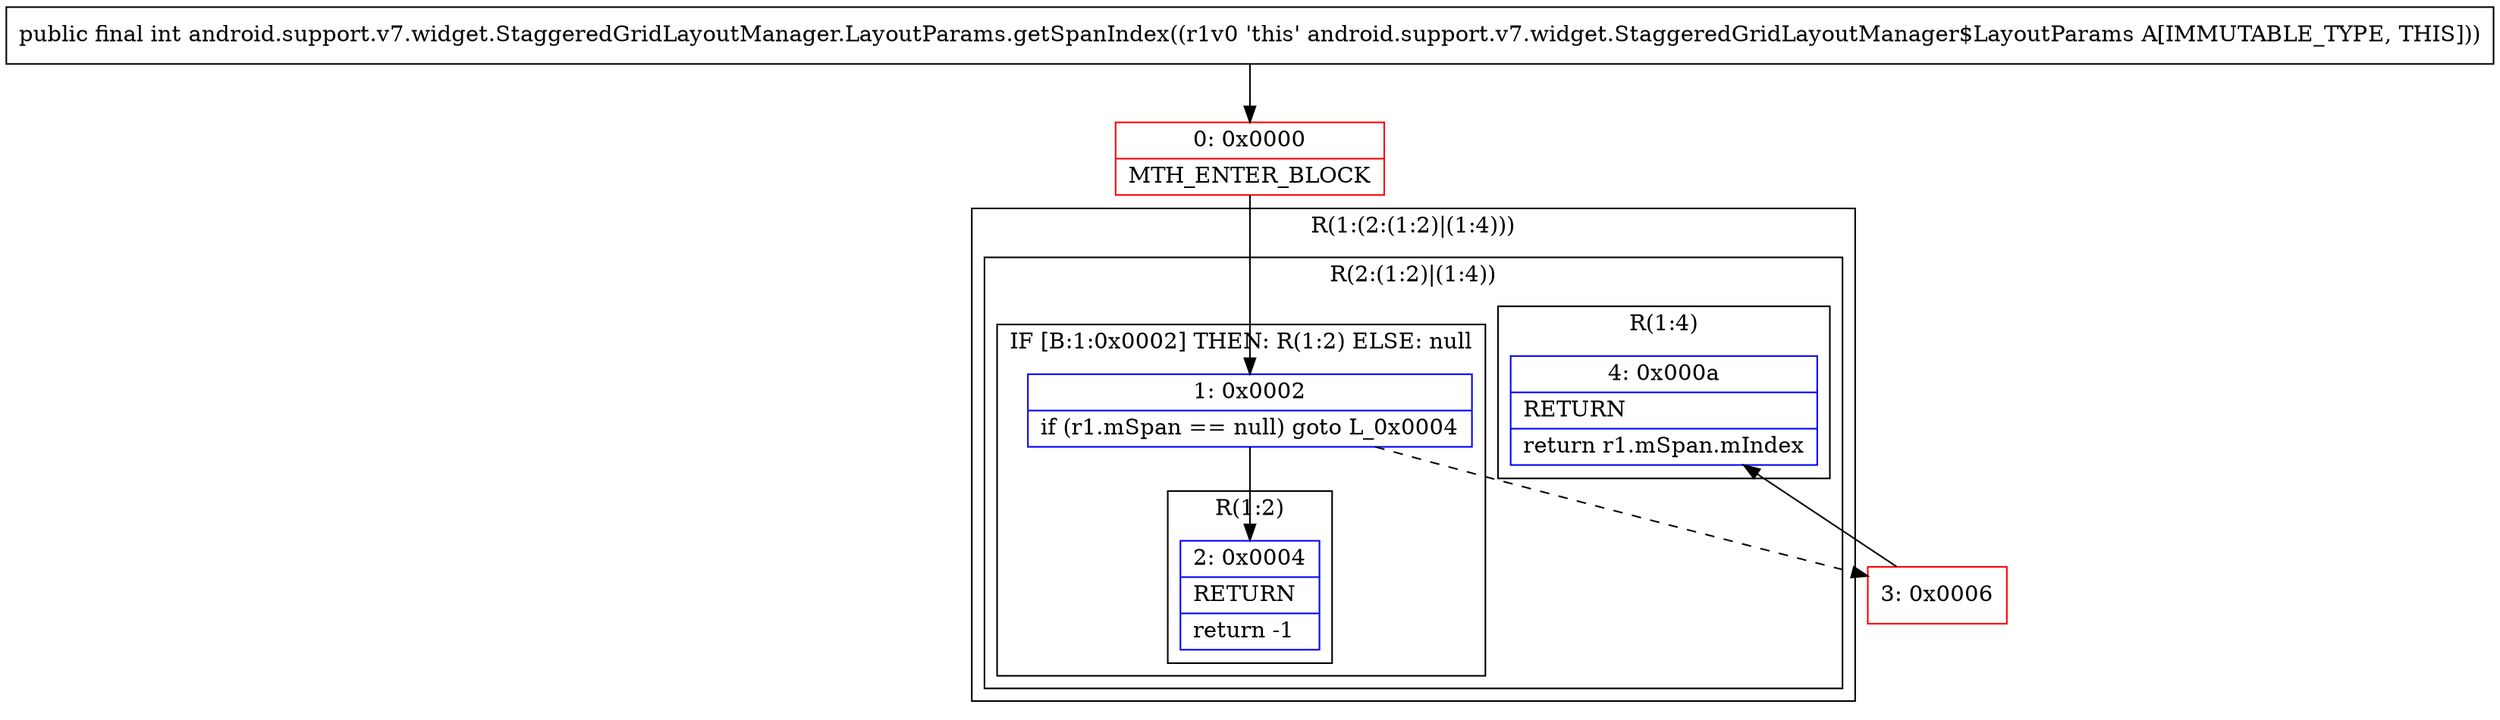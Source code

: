 digraph "CFG forandroid.support.v7.widget.StaggeredGridLayoutManager.LayoutParams.getSpanIndex()I" {
subgraph cluster_Region_1803206704 {
label = "R(1:(2:(1:2)|(1:4)))";
node [shape=record,color=blue];
subgraph cluster_Region_1749236453 {
label = "R(2:(1:2)|(1:4))";
node [shape=record,color=blue];
subgraph cluster_IfRegion_1257161189 {
label = "IF [B:1:0x0002] THEN: R(1:2) ELSE: null";
node [shape=record,color=blue];
Node_1 [shape=record,label="{1\:\ 0x0002|if (r1.mSpan == null) goto L_0x0004\l}"];
subgraph cluster_Region_18005990 {
label = "R(1:2)";
node [shape=record,color=blue];
Node_2 [shape=record,label="{2\:\ 0x0004|RETURN\l|return \-1\l}"];
}
}
subgraph cluster_Region_1020564660 {
label = "R(1:4)";
node [shape=record,color=blue];
Node_4 [shape=record,label="{4\:\ 0x000a|RETURN\l|return r1.mSpan.mIndex\l}"];
}
}
}
Node_0 [shape=record,color=red,label="{0\:\ 0x0000|MTH_ENTER_BLOCK\l}"];
Node_3 [shape=record,color=red,label="{3\:\ 0x0006}"];
MethodNode[shape=record,label="{public final int android.support.v7.widget.StaggeredGridLayoutManager.LayoutParams.getSpanIndex((r1v0 'this' android.support.v7.widget.StaggeredGridLayoutManager$LayoutParams A[IMMUTABLE_TYPE, THIS])) }"];
MethodNode -> Node_0;
Node_1 -> Node_2;
Node_1 -> Node_3[style=dashed];
Node_0 -> Node_1;
Node_3 -> Node_4;
}

